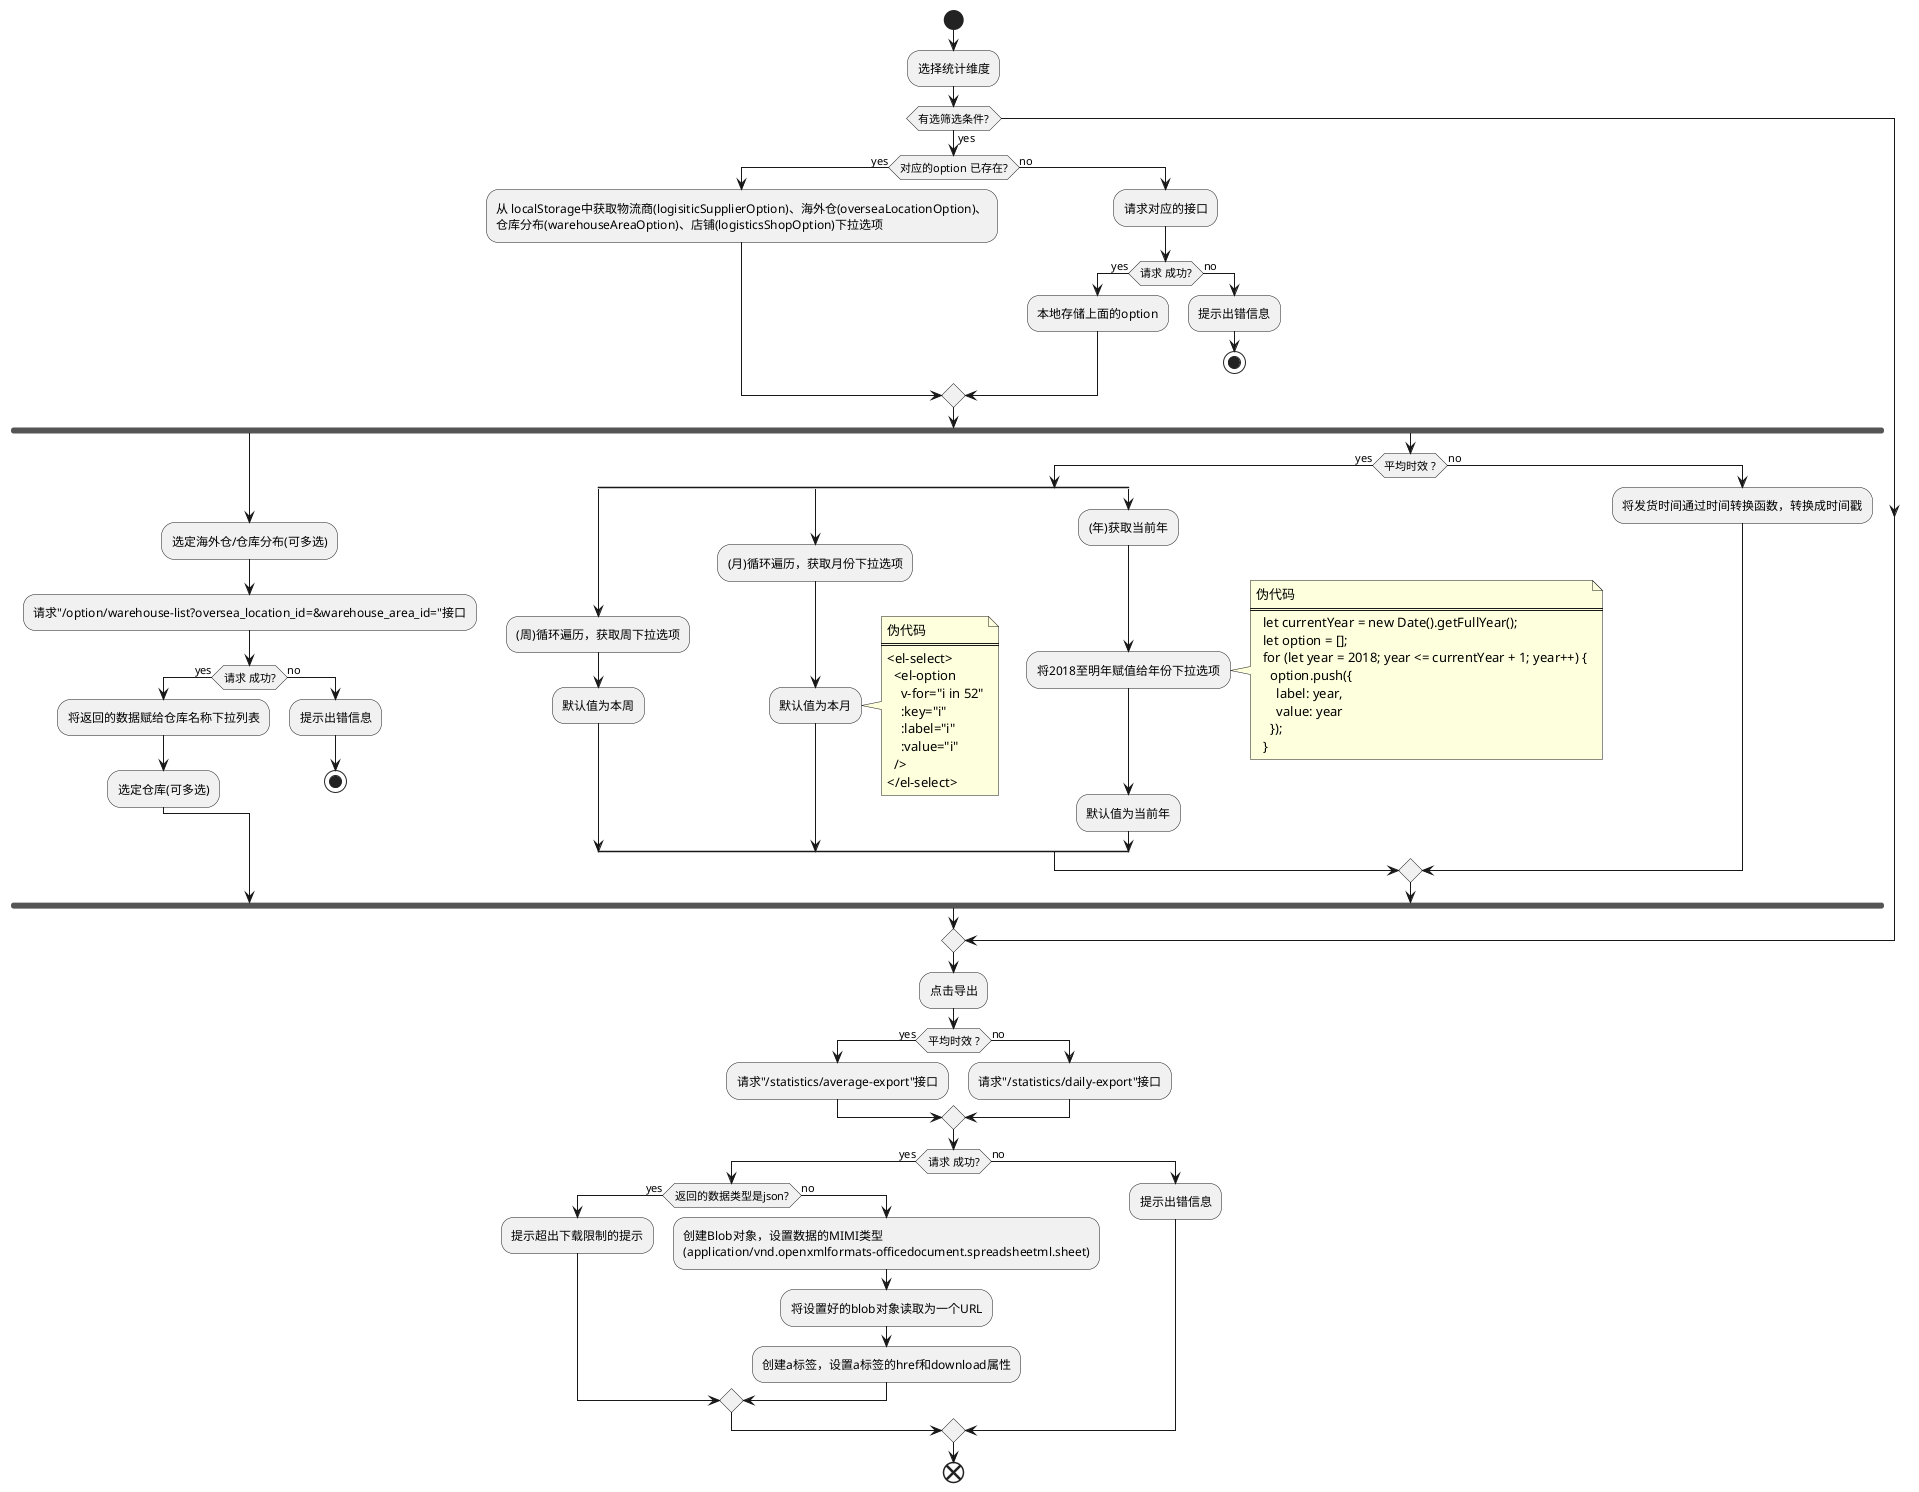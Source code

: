 @startuml

start
:选择统计维度;
if(有选筛选条件?) then (yes)
   if(对应的option 已存在?) then (yes)
    :从 localStorage中获取物流商(logisiticSupplierOption)、海外仓(overseaLocationOption)、
    仓库分布(warehouseAreaOption)、店铺(logisticsShopOption)下拉选项;
  else (no)
    :请求对应的接口;
    if(请求 成功?) then (yes)
      :本地存储上面的option;
    else (no)
      :提示出错信息;
      stop
    endif
  endif
  fork
    :选定海外仓/仓库分布(可多选);
    :请求"/option/warehouse-list?oversea_location_id=&warehouse_area_id="接口;
    if(请求 成功?) then (yes)
      :将返回的数据赋给仓库名称下拉列表;
      :选定仓库(可多选);
    else (no)
      :提示出错信息;
      stop
    endif
  fork again
    if(平均时效 ?) then (yes)
      split 
        :(周)循环遍历，获取周下拉选项;
        :默认值为本周;
      split again 
        :(月)循环遍历，获取月份下拉选项;
        :默认值为本月;
      note right 
        伪代码
        ====
        <el-select>
          <el-option
            v-for="i in 52"
            :key="i"
            :label="i"
            :value="i"
          />
        </el-select>
      end note
      split again
        :(年)获取当前年;
        :将2018至明年赋值给年份下拉选项;
        note right
          伪代码
          ====
            let currentYear = new Date().getFullYear();
            let option = [];
            for (let year = 2018; year <= currentYear + 1; year++) {
              option.push({
                label: year,
                value: year
              });
            }
        end note
        :默认值为当前年;
      end split
    else (no)
      :将发货时间通过时间转换函数，转换成时间戳;
    endif
  end fork
endif
:点击导出;
 if(平均时效 ?) then (yes)
  :请求"/statistics/average-export"接口;
else (no)
  :请求"/statistics/daily-export"接口;
endif
if(请求 成功?) then (yes)
  if(返回的数据类型是json?) then (yes)
    :提示超出下载限制的提示;
  else (no)
    :创建Blob对象，设置数据的MIMI类型
    (application/vnd.openxmlformats-officedocument.spreadsheetml.sheet);
    :将设置好的blob对象读取为一个URL;
    :创建a标签，设置a标签的href和download属性;
  endif
else (no)
  :提示出错信息;
endif
end

@enduml